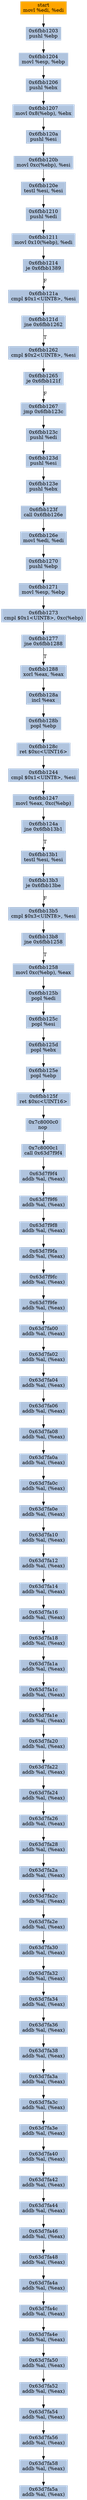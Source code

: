 digraph G {
node[shape=rectangle,style=filled,fillcolor=lightsteelblue,color=lightsteelblue]
bgcolor="transparent"
a0x6fbb1201movl_edi_edi[label="start\nmovl %edi, %edi",color="lightgrey",fillcolor="orange"];
a0x6fbb1203pushl_ebp[label="0x6fbb1203\npushl %ebp"];
a0x6fbb1204movl_esp_ebp[label="0x6fbb1204\nmovl %esp, %ebp"];
a0x6fbb1206pushl_ebx[label="0x6fbb1206\npushl %ebx"];
a0x6fbb1207movl_0x8ebp__ebx[label="0x6fbb1207\nmovl 0x8(%ebp), %ebx"];
a0x6fbb120apushl_esi[label="0x6fbb120a\npushl %esi"];
a0x6fbb120bmovl_0xcebp__esi[label="0x6fbb120b\nmovl 0xc(%ebp), %esi"];
a0x6fbb120etestl_esi_esi[label="0x6fbb120e\ntestl %esi, %esi"];
a0x6fbb1210pushl_edi[label="0x6fbb1210\npushl %edi"];
a0x6fbb1211movl_0x10ebp__edi[label="0x6fbb1211\nmovl 0x10(%ebp), %edi"];
a0x6fbb1214je_0x6fbb1389[label="0x6fbb1214\nje 0x6fbb1389"];
a0x6fbb121acmpl_0x1UINT8_esi[label="0x6fbb121a\ncmpl $0x1<UINT8>, %esi"];
a0x6fbb121djne_0x6fbb1262[label="0x6fbb121d\njne 0x6fbb1262"];
a0x6fbb1262cmpl_0x2UINT8_esi[label="0x6fbb1262\ncmpl $0x2<UINT8>, %esi"];
a0x6fbb1265je_0x6fbb121f[label="0x6fbb1265\nje 0x6fbb121f"];
a0x6fbb1267jmp_0x6fbb123c[label="0x6fbb1267\njmp 0x6fbb123c"];
a0x6fbb123cpushl_edi[label="0x6fbb123c\npushl %edi"];
a0x6fbb123dpushl_esi[label="0x6fbb123d\npushl %esi"];
a0x6fbb123epushl_ebx[label="0x6fbb123e\npushl %ebx"];
a0x6fbb123fcall_0x6fbb126e[label="0x6fbb123f\ncall 0x6fbb126e"];
a0x6fbb126emovl_edi_edi[label="0x6fbb126e\nmovl %edi, %edi"];
a0x6fbb1270pushl_ebp[label="0x6fbb1270\npushl %ebp"];
a0x6fbb1271movl_esp_ebp[label="0x6fbb1271\nmovl %esp, %ebp"];
a0x6fbb1273cmpl_0x1UINT8_0xcebp_[label="0x6fbb1273\ncmpl $0x1<UINT8>, 0xc(%ebp)"];
a0x6fbb1277jne_0x6fbb1288[label="0x6fbb1277\njne 0x6fbb1288"];
a0x6fbb1288xorl_eax_eax[label="0x6fbb1288\nxorl %eax, %eax"];
a0x6fbb128aincl_eax[label="0x6fbb128a\nincl %eax"];
a0x6fbb128bpopl_ebp[label="0x6fbb128b\npopl %ebp"];
a0x6fbb128cret_0xcUINT16[label="0x6fbb128c\nret $0xc<UINT16>"];
a0x6fbb1244cmpl_0x1UINT8_esi[label="0x6fbb1244\ncmpl $0x1<UINT8>, %esi"];
a0x6fbb1247movl_eax_0xcebp_[label="0x6fbb1247\nmovl %eax, 0xc(%ebp)"];
a0x6fbb124ajne_0x6fbb13b1[label="0x6fbb124a\njne 0x6fbb13b1"];
a0x6fbb13b1testl_esi_esi[label="0x6fbb13b1\ntestl %esi, %esi"];
a0x6fbb13b3je_0x6fbb13be[label="0x6fbb13b3\nje 0x6fbb13be"];
a0x6fbb13b5cmpl_0x3UINT8_esi[label="0x6fbb13b5\ncmpl $0x3<UINT8>, %esi"];
a0x6fbb13b8jne_0x6fbb1258[label="0x6fbb13b8\njne 0x6fbb1258"];
a0x6fbb1258movl_0xcebp__eax[label="0x6fbb1258\nmovl 0xc(%ebp), %eax"];
a0x6fbb125bpopl_edi[label="0x6fbb125b\npopl %edi"];
a0x6fbb125cpopl_esi[label="0x6fbb125c\npopl %esi"];
a0x6fbb125dpopl_ebx[label="0x6fbb125d\npopl %ebx"];
a0x6fbb125epopl_ebp[label="0x6fbb125e\npopl %ebp"];
a0x6fbb125fret_0xcUINT16[label="0x6fbb125f\nret $0xc<UINT16>"];
a0x7c8000c0nop_[label="0x7c8000c0\nnop "];
a0x7c8000c1call_0x63d7f9f4[label="0x7c8000c1\ncall 0x63d7f9f4"];
a0x63d7f9f4addb_al_eax_[label="0x63d7f9f4\naddb %al, (%eax)"];
a0x63d7f9f6addb_al_eax_[label="0x63d7f9f6\naddb %al, (%eax)"];
a0x63d7f9f8addb_al_eax_[label="0x63d7f9f8\naddb %al, (%eax)"];
a0x63d7f9faaddb_al_eax_[label="0x63d7f9fa\naddb %al, (%eax)"];
a0x63d7f9fcaddb_al_eax_[label="0x63d7f9fc\naddb %al, (%eax)"];
a0x63d7f9feaddb_al_eax_[label="0x63d7f9fe\naddb %al, (%eax)"];
a0x63d7fa00addb_al_eax_[label="0x63d7fa00\naddb %al, (%eax)"];
a0x63d7fa02addb_al_eax_[label="0x63d7fa02\naddb %al, (%eax)"];
a0x63d7fa04addb_al_eax_[label="0x63d7fa04\naddb %al, (%eax)"];
a0x63d7fa06addb_al_eax_[label="0x63d7fa06\naddb %al, (%eax)"];
a0x63d7fa08addb_al_eax_[label="0x63d7fa08\naddb %al, (%eax)"];
a0x63d7fa0aaddb_al_eax_[label="0x63d7fa0a\naddb %al, (%eax)"];
a0x63d7fa0caddb_al_eax_[label="0x63d7fa0c\naddb %al, (%eax)"];
a0x63d7fa0eaddb_al_eax_[label="0x63d7fa0e\naddb %al, (%eax)"];
a0x63d7fa10addb_al_eax_[label="0x63d7fa10\naddb %al, (%eax)"];
a0x63d7fa12addb_al_eax_[label="0x63d7fa12\naddb %al, (%eax)"];
a0x63d7fa14addb_al_eax_[label="0x63d7fa14\naddb %al, (%eax)"];
a0x63d7fa16addb_al_eax_[label="0x63d7fa16\naddb %al, (%eax)"];
a0x63d7fa18addb_al_eax_[label="0x63d7fa18\naddb %al, (%eax)"];
a0x63d7fa1aaddb_al_eax_[label="0x63d7fa1a\naddb %al, (%eax)"];
a0x63d7fa1caddb_al_eax_[label="0x63d7fa1c\naddb %al, (%eax)"];
a0x63d7fa1eaddb_al_eax_[label="0x63d7fa1e\naddb %al, (%eax)"];
a0x63d7fa20addb_al_eax_[label="0x63d7fa20\naddb %al, (%eax)"];
a0x63d7fa22addb_al_eax_[label="0x63d7fa22\naddb %al, (%eax)"];
a0x63d7fa24addb_al_eax_[label="0x63d7fa24\naddb %al, (%eax)"];
a0x63d7fa26addb_al_eax_[label="0x63d7fa26\naddb %al, (%eax)"];
a0x63d7fa28addb_al_eax_[label="0x63d7fa28\naddb %al, (%eax)"];
a0x63d7fa2aaddb_al_eax_[label="0x63d7fa2a\naddb %al, (%eax)"];
a0x63d7fa2caddb_al_eax_[label="0x63d7fa2c\naddb %al, (%eax)"];
a0x63d7fa2eaddb_al_eax_[label="0x63d7fa2e\naddb %al, (%eax)"];
a0x63d7fa30addb_al_eax_[label="0x63d7fa30\naddb %al, (%eax)"];
a0x63d7fa32addb_al_eax_[label="0x63d7fa32\naddb %al, (%eax)"];
a0x63d7fa34addb_al_eax_[label="0x63d7fa34\naddb %al, (%eax)"];
a0x63d7fa36addb_al_eax_[label="0x63d7fa36\naddb %al, (%eax)"];
a0x63d7fa38addb_al_eax_[label="0x63d7fa38\naddb %al, (%eax)"];
a0x63d7fa3aaddb_al_eax_[label="0x63d7fa3a\naddb %al, (%eax)"];
a0x63d7fa3caddb_al_eax_[label="0x63d7fa3c\naddb %al, (%eax)"];
a0x63d7fa3eaddb_al_eax_[label="0x63d7fa3e\naddb %al, (%eax)"];
a0x63d7fa40addb_al_eax_[label="0x63d7fa40\naddb %al, (%eax)"];
a0x63d7fa42addb_al_eax_[label="0x63d7fa42\naddb %al, (%eax)"];
a0x63d7fa44addb_al_eax_[label="0x63d7fa44\naddb %al, (%eax)"];
a0x63d7fa46addb_al_eax_[label="0x63d7fa46\naddb %al, (%eax)"];
a0x63d7fa48addb_al_eax_[label="0x63d7fa48\naddb %al, (%eax)"];
a0x63d7fa4aaddb_al_eax_[label="0x63d7fa4a\naddb %al, (%eax)"];
a0x63d7fa4caddb_al_eax_[label="0x63d7fa4c\naddb %al, (%eax)"];
a0x63d7fa4eaddb_al_eax_[label="0x63d7fa4e\naddb %al, (%eax)"];
a0x63d7fa50addb_al_eax_[label="0x63d7fa50\naddb %al, (%eax)"];
a0x63d7fa52addb_al_eax_[label="0x63d7fa52\naddb %al, (%eax)"];
a0x63d7fa54addb_al_eax_[label="0x63d7fa54\naddb %al, (%eax)"];
a0x63d7fa56addb_al_eax_[label="0x63d7fa56\naddb %al, (%eax)"];
a0x63d7fa58addb_al_eax_[label="0x63d7fa58\naddb %al, (%eax)"];
a0x63d7fa5aaddb_al_eax_[label="0x63d7fa5a\naddb %al, (%eax)"];
a0x6fbb1201movl_edi_edi -> a0x6fbb1203pushl_ebp [color="#000000"];
a0x6fbb1203pushl_ebp -> a0x6fbb1204movl_esp_ebp [color="#000000"];
a0x6fbb1204movl_esp_ebp -> a0x6fbb1206pushl_ebx [color="#000000"];
a0x6fbb1206pushl_ebx -> a0x6fbb1207movl_0x8ebp__ebx [color="#000000"];
a0x6fbb1207movl_0x8ebp__ebx -> a0x6fbb120apushl_esi [color="#000000"];
a0x6fbb120apushl_esi -> a0x6fbb120bmovl_0xcebp__esi [color="#000000"];
a0x6fbb120bmovl_0xcebp__esi -> a0x6fbb120etestl_esi_esi [color="#000000"];
a0x6fbb120etestl_esi_esi -> a0x6fbb1210pushl_edi [color="#000000"];
a0x6fbb1210pushl_edi -> a0x6fbb1211movl_0x10ebp__edi [color="#000000"];
a0x6fbb1211movl_0x10ebp__edi -> a0x6fbb1214je_0x6fbb1389 [color="#000000"];
a0x6fbb1214je_0x6fbb1389 -> a0x6fbb121acmpl_0x1UINT8_esi [color="#000000",label="F"];
a0x6fbb121acmpl_0x1UINT8_esi -> a0x6fbb121djne_0x6fbb1262 [color="#000000"];
a0x6fbb121djne_0x6fbb1262 -> a0x6fbb1262cmpl_0x2UINT8_esi [color="#000000",label="T"];
a0x6fbb1262cmpl_0x2UINT8_esi -> a0x6fbb1265je_0x6fbb121f [color="#000000"];
a0x6fbb1265je_0x6fbb121f -> a0x6fbb1267jmp_0x6fbb123c [color="#000000",label="F"];
a0x6fbb1267jmp_0x6fbb123c -> a0x6fbb123cpushl_edi [color="#000000"];
a0x6fbb123cpushl_edi -> a0x6fbb123dpushl_esi [color="#000000"];
a0x6fbb123dpushl_esi -> a0x6fbb123epushl_ebx [color="#000000"];
a0x6fbb123epushl_ebx -> a0x6fbb123fcall_0x6fbb126e [color="#000000"];
a0x6fbb123fcall_0x6fbb126e -> a0x6fbb126emovl_edi_edi [color="#000000"];
a0x6fbb126emovl_edi_edi -> a0x6fbb1270pushl_ebp [color="#000000"];
a0x6fbb1270pushl_ebp -> a0x6fbb1271movl_esp_ebp [color="#000000"];
a0x6fbb1271movl_esp_ebp -> a0x6fbb1273cmpl_0x1UINT8_0xcebp_ [color="#000000"];
a0x6fbb1273cmpl_0x1UINT8_0xcebp_ -> a0x6fbb1277jne_0x6fbb1288 [color="#000000"];
a0x6fbb1277jne_0x6fbb1288 -> a0x6fbb1288xorl_eax_eax [color="#000000",label="T"];
a0x6fbb1288xorl_eax_eax -> a0x6fbb128aincl_eax [color="#000000"];
a0x6fbb128aincl_eax -> a0x6fbb128bpopl_ebp [color="#000000"];
a0x6fbb128bpopl_ebp -> a0x6fbb128cret_0xcUINT16 [color="#000000"];
a0x6fbb128cret_0xcUINT16 -> a0x6fbb1244cmpl_0x1UINT8_esi [color="#000000"];
a0x6fbb1244cmpl_0x1UINT8_esi -> a0x6fbb1247movl_eax_0xcebp_ [color="#000000"];
a0x6fbb1247movl_eax_0xcebp_ -> a0x6fbb124ajne_0x6fbb13b1 [color="#000000"];
a0x6fbb124ajne_0x6fbb13b1 -> a0x6fbb13b1testl_esi_esi [color="#000000",label="T"];
a0x6fbb13b1testl_esi_esi -> a0x6fbb13b3je_0x6fbb13be [color="#000000"];
a0x6fbb13b3je_0x6fbb13be -> a0x6fbb13b5cmpl_0x3UINT8_esi [color="#000000",label="F"];
a0x6fbb13b5cmpl_0x3UINT8_esi -> a0x6fbb13b8jne_0x6fbb1258 [color="#000000"];
a0x6fbb13b8jne_0x6fbb1258 -> a0x6fbb1258movl_0xcebp__eax [color="#000000",label="T"];
a0x6fbb1258movl_0xcebp__eax -> a0x6fbb125bpopl_edi [color="#000000"];
a0x6fbb125bpopl_edi -> a0x6fbb125cpopl_esi [color="#000000"];
a0x6fbb125cpopl_esi -> a0x6fbb125dpopl_ebx [color="#000000"];
a0x6fbb125dpopl_ebx -> a0x6fbb125epopl_ebp [color="#000000"];
a0x6fbb125epopl_ebp -> a0x6fbb125fret_0xcUINT16 [color="#000000"];
a0x6fbb125fret_0xcUINT16 -> a0x7c8000c0nop_ [color="#000000"];
a0x7c8000c0nop_ -> a0x7c8000c1call_0x63d7f9f4 [color="#000000"];
a0x7c8000c1call_0x63d7f9f4 -> a0x63d7f9f4addb_al_eax_ [color="#000000"];
a0x63d7f9f4addb_al_eax_ -> a0x63d7f9f6addb_al_eax_ [color="#000000"];
a0x63d7f9f6addb_al_eax_ -> a0x63d7f9f8addb_al_eax_ [color="#000000"];
a0x63d7f9f8addb_al_eax_ -> a0x63d7f9faaddb_al_eax_ [color="#000000"];
a0x63d7f9faaddb_al_eax_ -> a0x63d7f9fcaddb_al_eax_ [color="#000000"];
a0x63d7f9fcaddb_al_eax_ -> a0x63d7f9feaddb_al_eax_ [color="#000000"];
a0x63d7f9feaddb_al_eax_ -> a0x63d7fa00addb_al_eax_ [color="#000000"];
a0x63d7fa00addb_al_eax_ -> a0x63d7fa02addb_al_eax_ [color="#000000"];
a0x63d7fa02addb_al_eax_ -> a0x63d7fa04addb_al_eax_ [color="#000000"];
a0x63d7fa04addb_al_eax_ -> a0x63d7fa06addb_al_eax_ [color="#000000"];
a0x63d7fa06addb_al_eax_ -> a0x63d7fa08addb_al_eax_ [color="#000000"];
a0x63d7fa08addb_al_eax_ -> a0x63d7fa0aaddb_al_eax_ [color="#000000"];
a0x63d7fa0aaddb_al_eax_ -> a0x63d7fa0caddb_al_eax_ [color="#000000"];
a0x63d7fa0caddb_al_eax_ -> a0x63d7fa0eaddb_al_eax_ [color="#000000"];
a0x63d7fa0eaddb_al_eax_ -> a0x63d7fa10addb_al_eax_ [color="#000000"];
a0x63d7fa10addb_al_eax_ -> a0x63d7fa12addb_al_eax_ [color="#000000"];
a0x63d7fa12addb_al_eax_ -> a0x63d7fa14addb_al_eax_ [color="#000000"];
a0x63d7fa14addb_al_eax_ -> a0x63d7fa16addb_al_eax_ [color="#000000"];
a0x63d7fa16addb_al_eax_ -> a0x63d7fa18addb_al_eax_ [color="#000000"];
a0x63d7fa18addb_al_eax_ -> a0x63d7fa1aaddb_al_eax_ [color="#000000"];
a0x63d7fa1aaddb_al_eax_ -> a0x63d7fa1caddb_al_eax_ [color="#000000"];
a0x63d7fa1caddb_al_eax_ -> a0x63d7fa1eaddb_al_eax_ [color="#000000"];
a0x63d7fa1eaddb_al_eax_ -> a0x63d7fa20addb_al_eax_ [color="#000000"];
a0x63d7fa20addb_al_eax_ -> a0x63d7fa22addb_al_eax_ [color="#000000"];
a0x63d7fa22addb_al_eax_ -> a0x63d7fa24addb_al_eax_ [color="#000000"];
a0x63d7fa24addb_al_eax_ -> a0x63d7fa26addb_al_eax_ [color="#000000"];
a0x63d7fa26addb_al_eax_ -> a0x63d7fa28addb_al_eax_ [color="#000000"];
a0x63d7fa28addb_al_eax_ -> a0x63d7fa2aaddb_al_eax_ [color="#000000"];
a0x63d7fa2aaddb_al_eax_ -> a0x63d7fa2caddb_al_eax_ [color="#000000"];
a0x63d7fa2caddb_al_eax_ -> a0x63d7fa2eaddb_al_eax_ [color="#000000"];
a0x63d7fa2eaddb_al_eax_ -> a0x63d7fa30addb_al_eax_ [color="#000000"];
a0x63d7fa30addb_al_eax_ -> a0x63d7fa32addb_al_eax_ [color="#000000"];
a0x63d7fa32addb_al_eax_ -> a0x63d7fa34addb_al_eax_ [color="#000000"];
a0x63d7fa34addb_al_eax_ -> a0x63d7fa36addb_al_eax_ [color="#000000"];
a0x63d7fa36addb_al_eax_ -> a0x63d7fa38addb_al_eax_ [color="#000000"];
a0x63d7fa38addb_al_eax_ -> a0x63d7fa3aaddb_al_eax_ [color="#000000"];
a0x63d7fa3aaddb_al_eax_ -> a0x63d7fa3caddb_al_eax_ [color="#000000"];
a0x63d7fa3caddb_al_eax_ -> a0x63d7fa3eaddb_al_eax_ [color="#000000"];
a0x63d7fa3eaddb_al_eax_ -> a0x63d7fa40addb_al_eax_ [color="#000000"];
a0x63d7fa40addb_al_eax_ -> a0x63d7fa42addb_al_eax_ [color="#000000"];
a0x63d7fa42addb_al_eax_ -> a0x63d7fa44addb_al_eax_ [color="#000000"];
a0x63d7fa44addb_al_eax_ -> a0x63d7fa46addb_al_eax_ [color="#000000"];
a0x63d7fa46addb_al_eax_ -> a0x63d7fa48addb_al_eax_ [color="#000000"];
a0x63d7fa48addb_al_eax_ -> a0x63d7fa4aaddb_al_eax_ [color="#000000"];
a0x63d7fa4aaddb_al_eax_ -> a0x63d7fa4caddb_al_eax_ [color="#000000"];
a0x63d7fa4caddb_al_eax_ -> a0x63d7fa4eaddb_al_eax_ [color="#000000"];
a0x63d7fa4eaddb_al_eax_ -> a0x63d7fa50addb_al_eax_ [color="#000000"];
a0x63d7fa50addb_al_eax_ -> a0x63d7fa52addb_al_eax_ [color="#000000"];
a0x63d7fa52addb_al_eax_ -> a0x63d7fa54addb_al_eax_ [color="#000000"];
a0x63d7fa54addb_al_eax_ -> a0x63d7fa56addb_al_eax_ [color="#000000"];
a0x63d7fa56addb_al_eax_ -> a0x63d7fa58addb_al_eax_ [color="#000000"];
a0x63d7fa58addb_al_eax_ -> a0x63d7fa5aaddb_al_eax_ [color="#000000"];
}
